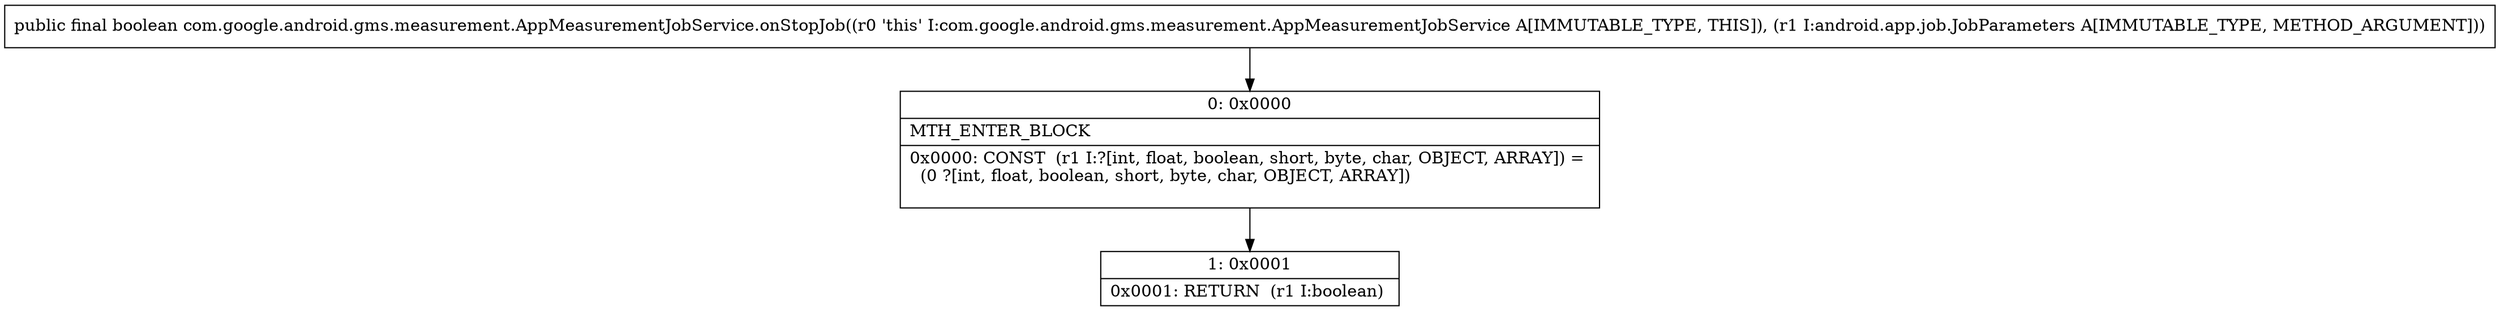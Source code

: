 digraph "CFG forcom.google.android.gms.measurement.AppMeasurementJobService.onStopJob(Landroid\/app\/job\/JobParameters;)Z" {
Node_0 [shape=record,label="{0\:\ 0x0000|MTH_ENTER_BLOCK\l|0x0000: CONST  (r1 I:?[int, float, boolean, short, byte, char, OBJECT, ARRAY]) = \l  (0 ?[int, float, boolean, short, byte, char, OBJECT, ARRAY])\l \l}"];
Node_1 [shape=record,label="{1\:\ 0x0001|0x0001: RETURN  (r1 I:boolean) \l}"];
MethodNode[shape=record,label="{public final boolean com.google.android.gms.measurement.AppMeasurementJobService.onStopJob((r0 'this' I:com.google.android.gms.measurement.AppMeasurementJobService A[IMMUTABLE_TYPE, THIS]), (r1 I:android.app.job.JobParameters A[IMMUTABLE_TYPE, METHOD_ARGUMENT])) }"];
MethodNode -> Node_0;
Node_0 -> Node_1;
}

